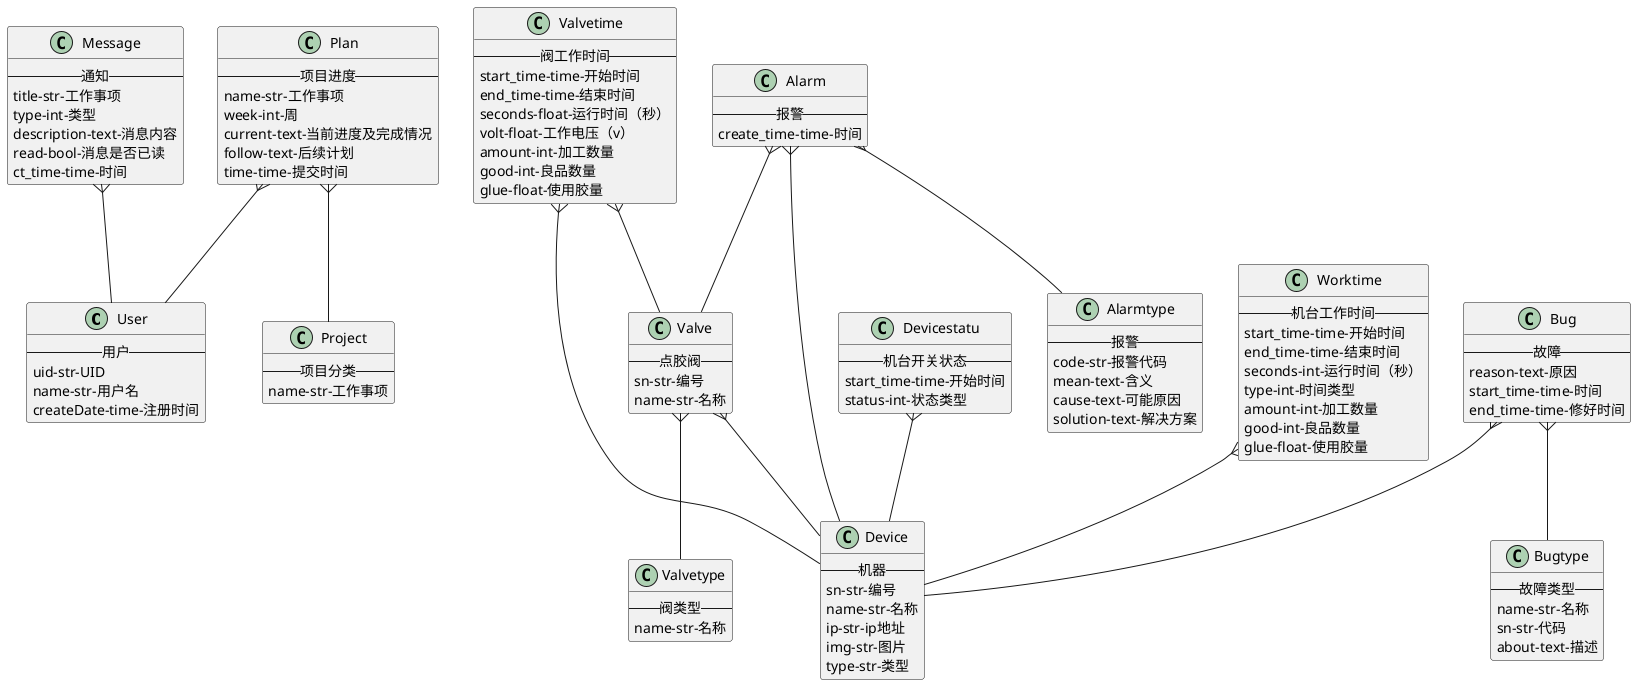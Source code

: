 @startuml
Class User {
	--用户--
	uid-str-UID
	name-str-用户名
	createDate-time-注册时间
}
Class Device {
	--机器--
	sn-str-编号
	name-str-名称
	ip-str-ip地址
	img-str-图片
	type-str-类型
}
Class Worktime {
	--机台工作时间--
	start_time-time-开始时间
	end_time-time-结束时间
	seconds-int-运行时间（秒）
	type-int-时间类型
	amount-int-加工数量
	good-int-良品数量
	glue-float-使用胶量
}
Worktime }-- Device
Class Devicestatu {
	--机台开关状态--
	start_time-time-开始时间
	status-int-状态类型
}
Devicestatu }-- Device
Class Valvetime {
	--阀工作时间--
	start_time-time-开始时间
	end_time-time-结束时间
	seconds-float-运行时间（秒）
	volt-float-工作电压（v）
	amount-int-加工数量
	good-int-良品数量
	glue-float-使用胶量
}
Valvetime }-- Device
Valvetime }-- Valve
Class Valvetype {
	--阀类型--
	name-str-名称
}
Class Valve {
	--点胶阀--
	sn-str-编号
	name-str-名称
}
Valve }-- Valvetype
Valve }-- Device
Class Bug {
	--故障--
	reason-text-原因
	start_time-time-时间
	end_time-time-修好时间
}
Bug }-- Device
Bug }-- Bugtype
Class Bugtype {
	--故障类型--
	name-str-名称
	sn-str-代码
	about-text-描述
}
Class Alarmtype {
	--报警--
	code-str-报警代码
	mean-text-含义
	cause-text-可能原因
	solution-text-解决方案
}
Class Alarm {
	--报警--
	create_time-time-时间
}
Alarm }-- Alarmtype
Alarm }-- Valve
Alarm }-- Device
Class Project {
	--项目分类--
	name-str-工作事项
}
Class Plan {
	--项目进度--
	name-str-工作事项
	week-int-周
	current-text-当前进度及完成情况
	follow-text-后续计划
	time-time-提交时间
}
Plan }-- Project
Plan }-- User
Class Message {
	--通知--
	title-str-工作事项
	type-int-类型
	description-text-消息内容
	read-bool-消息是否已读
	ct_time-time-时间
}
Message }-- User
@enduml
